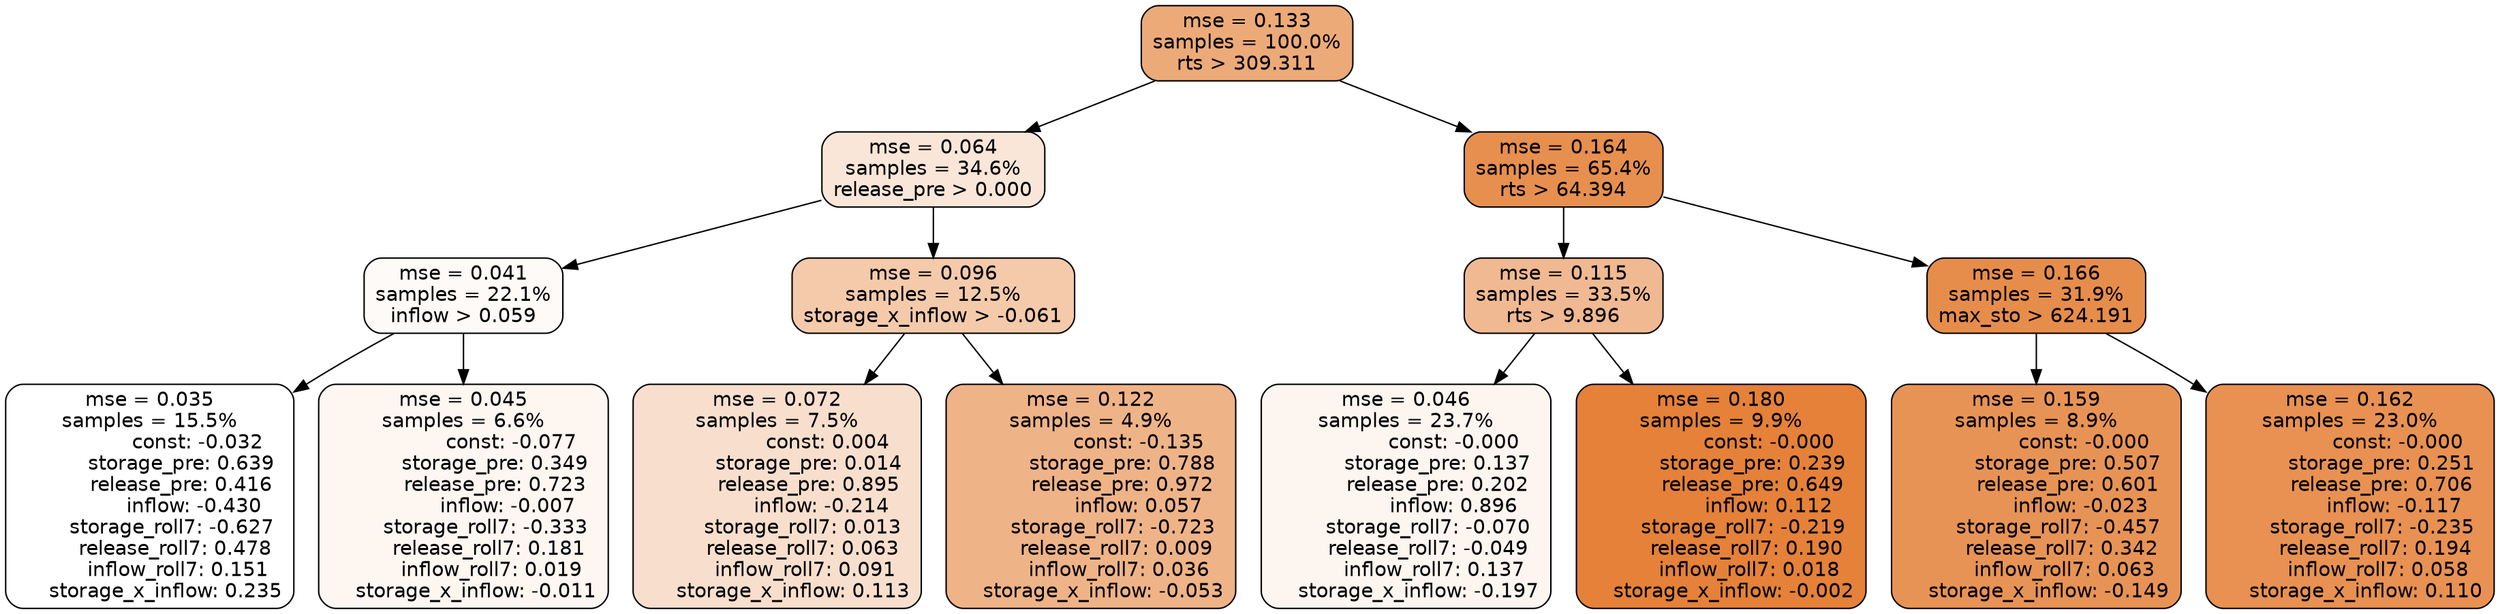 digraph tree {
node [shape=rectangle, style="filled, rounded", color="black", fontname=helvetica] ;
edge [fontname=helvetica] ;
	"0" [label="mse = 0.133
samples = 100.0%
rts > 309.311", fillcolor="#edaa79"]
	"8" [label="mse = 0.064
samples = 34.6%
release_pre > 0.000", fillcolor="#f9e6d8"]
	"1" [label="mse = 0.164
samples = 65.4%
rts > 64.394", fillcolor="#e78f4f"]
	"9" [label="mse = 0.041
samples = 22.1%
inflow > 0.059", fillcolor="#fefaf7"]
	"12" [label="mse = 0.096
samples = 12.5%
storage_x_inflow > -0.061", fillcolor="#f4caab"]
	"2" [label="mse = 0.115
samples = 33.5%
rts > 9.896", fillcolor="#f0b992"]
	"5" [label="mse = 0.166
samples = 31.9%
max_sto > 624.191", fillcolor="#e78d4b"]
	"10" [label="mse = 0.035
samples = 15.5%
               const: -0.032
          storage_pre: 0.639
          release_pre: 0.416
              inflow: -0.430
       storage_roll7: -0.627
        release_roll7: 0.478
         inflow_roll7: 0.151
     storage_x_inflow: 0.235", fillcolor="#ffffff"]
	"11" [label="mse = 0.045
samples = 6.6%
               const: -0.077
          storage_pre: 0.349
          release_pre: 0.723
              inflow: -0.007
       storage_roll7: -0.333
        release_roll7: 0.181
         inflow_roll7: 0.019
    storage_x_inflow: -0.011", fillcolor="#fdf6f1"]
	"13" [label="mse = 0.072
samples = 7.5%
                const: 0.004
          storage_pre: 0.014
          release_pre: 0.895
              inflow: -0.214
        storage_roll7: 0.013
        release_roll7: 0.063
         inflow_roll7: 0.091
     storage_x_inflow: 0.113", fillcolor="#f8dfcd"]
	"14" [label="mse = 0.122
samples = 4.9%
               const: -0.135
          storage_pre: 0.788
          release_pre: 0.972
               inflow: 0.057
       storage_roll7: -0.723
        release_roll7: 0.009
         inflow_roll7: 0.036
    storage_x_inflow: -0.053", fillcolor="#efb388"]
	"3" [label="mse = 0.046
samples = 23.7%
               const: -0.000
          storage_pre: 0.137
          release_pre: 0.202
               inflow: 0.896
       storage_roll7: -0.070
       release_roll7: -0.049
         inflow_roll7: 0.137
    storage_x_inflow: -0.197", fillcolor="#fdf5ef"]
	"4" [label="mse = 0.180
samples = 9.9%
               const: -0.000
          storage_pre: 0.239
          release_pre: 0.649
               inflow: 0.112
       storage_roll7: -0.219
        release_roll7: 0.190
         inflow_roll7: 0.018
    storage_x_inflow: -0.002", fillcolor="#e58139"]
	"7" [label="mse = 0.159
samples = 8.9%
               const: -0.000
          storage_pre: 0.507
          release_pre: 0.601
              inflow: -0.023
       storage_roll7: -0.457
        release_roll7: 0.342
         inflow_roll7: 0.063
    storage_x_inflow: -0.149", fillcolor="#e89356"]
	"6" [label="mse = 0.162
samples = 23.0%
               const: -0.000
          storage_pre: 0.251
          release_pre: 0.706
              inflow: -0.117
       storage_roll7: -0.235
        release_roll7: 0.194
         inflow_roll7: 0.058
     storage_x_inflow: 0.110", fillcolor="#e89152"]

	"0" -> "1"
	"0" -> "8"
	"8" -> "9"
	"8" -> "12"
	"1" -> "2"
	"1" -> "5"
	"9" -> "10"
	"9" -> "11"
	"12" -> "13"
	"12" -> "14"
	"2" -> "3"
	"2" -> "4"
	"5" -> "6"
	"5" -> "7"
}